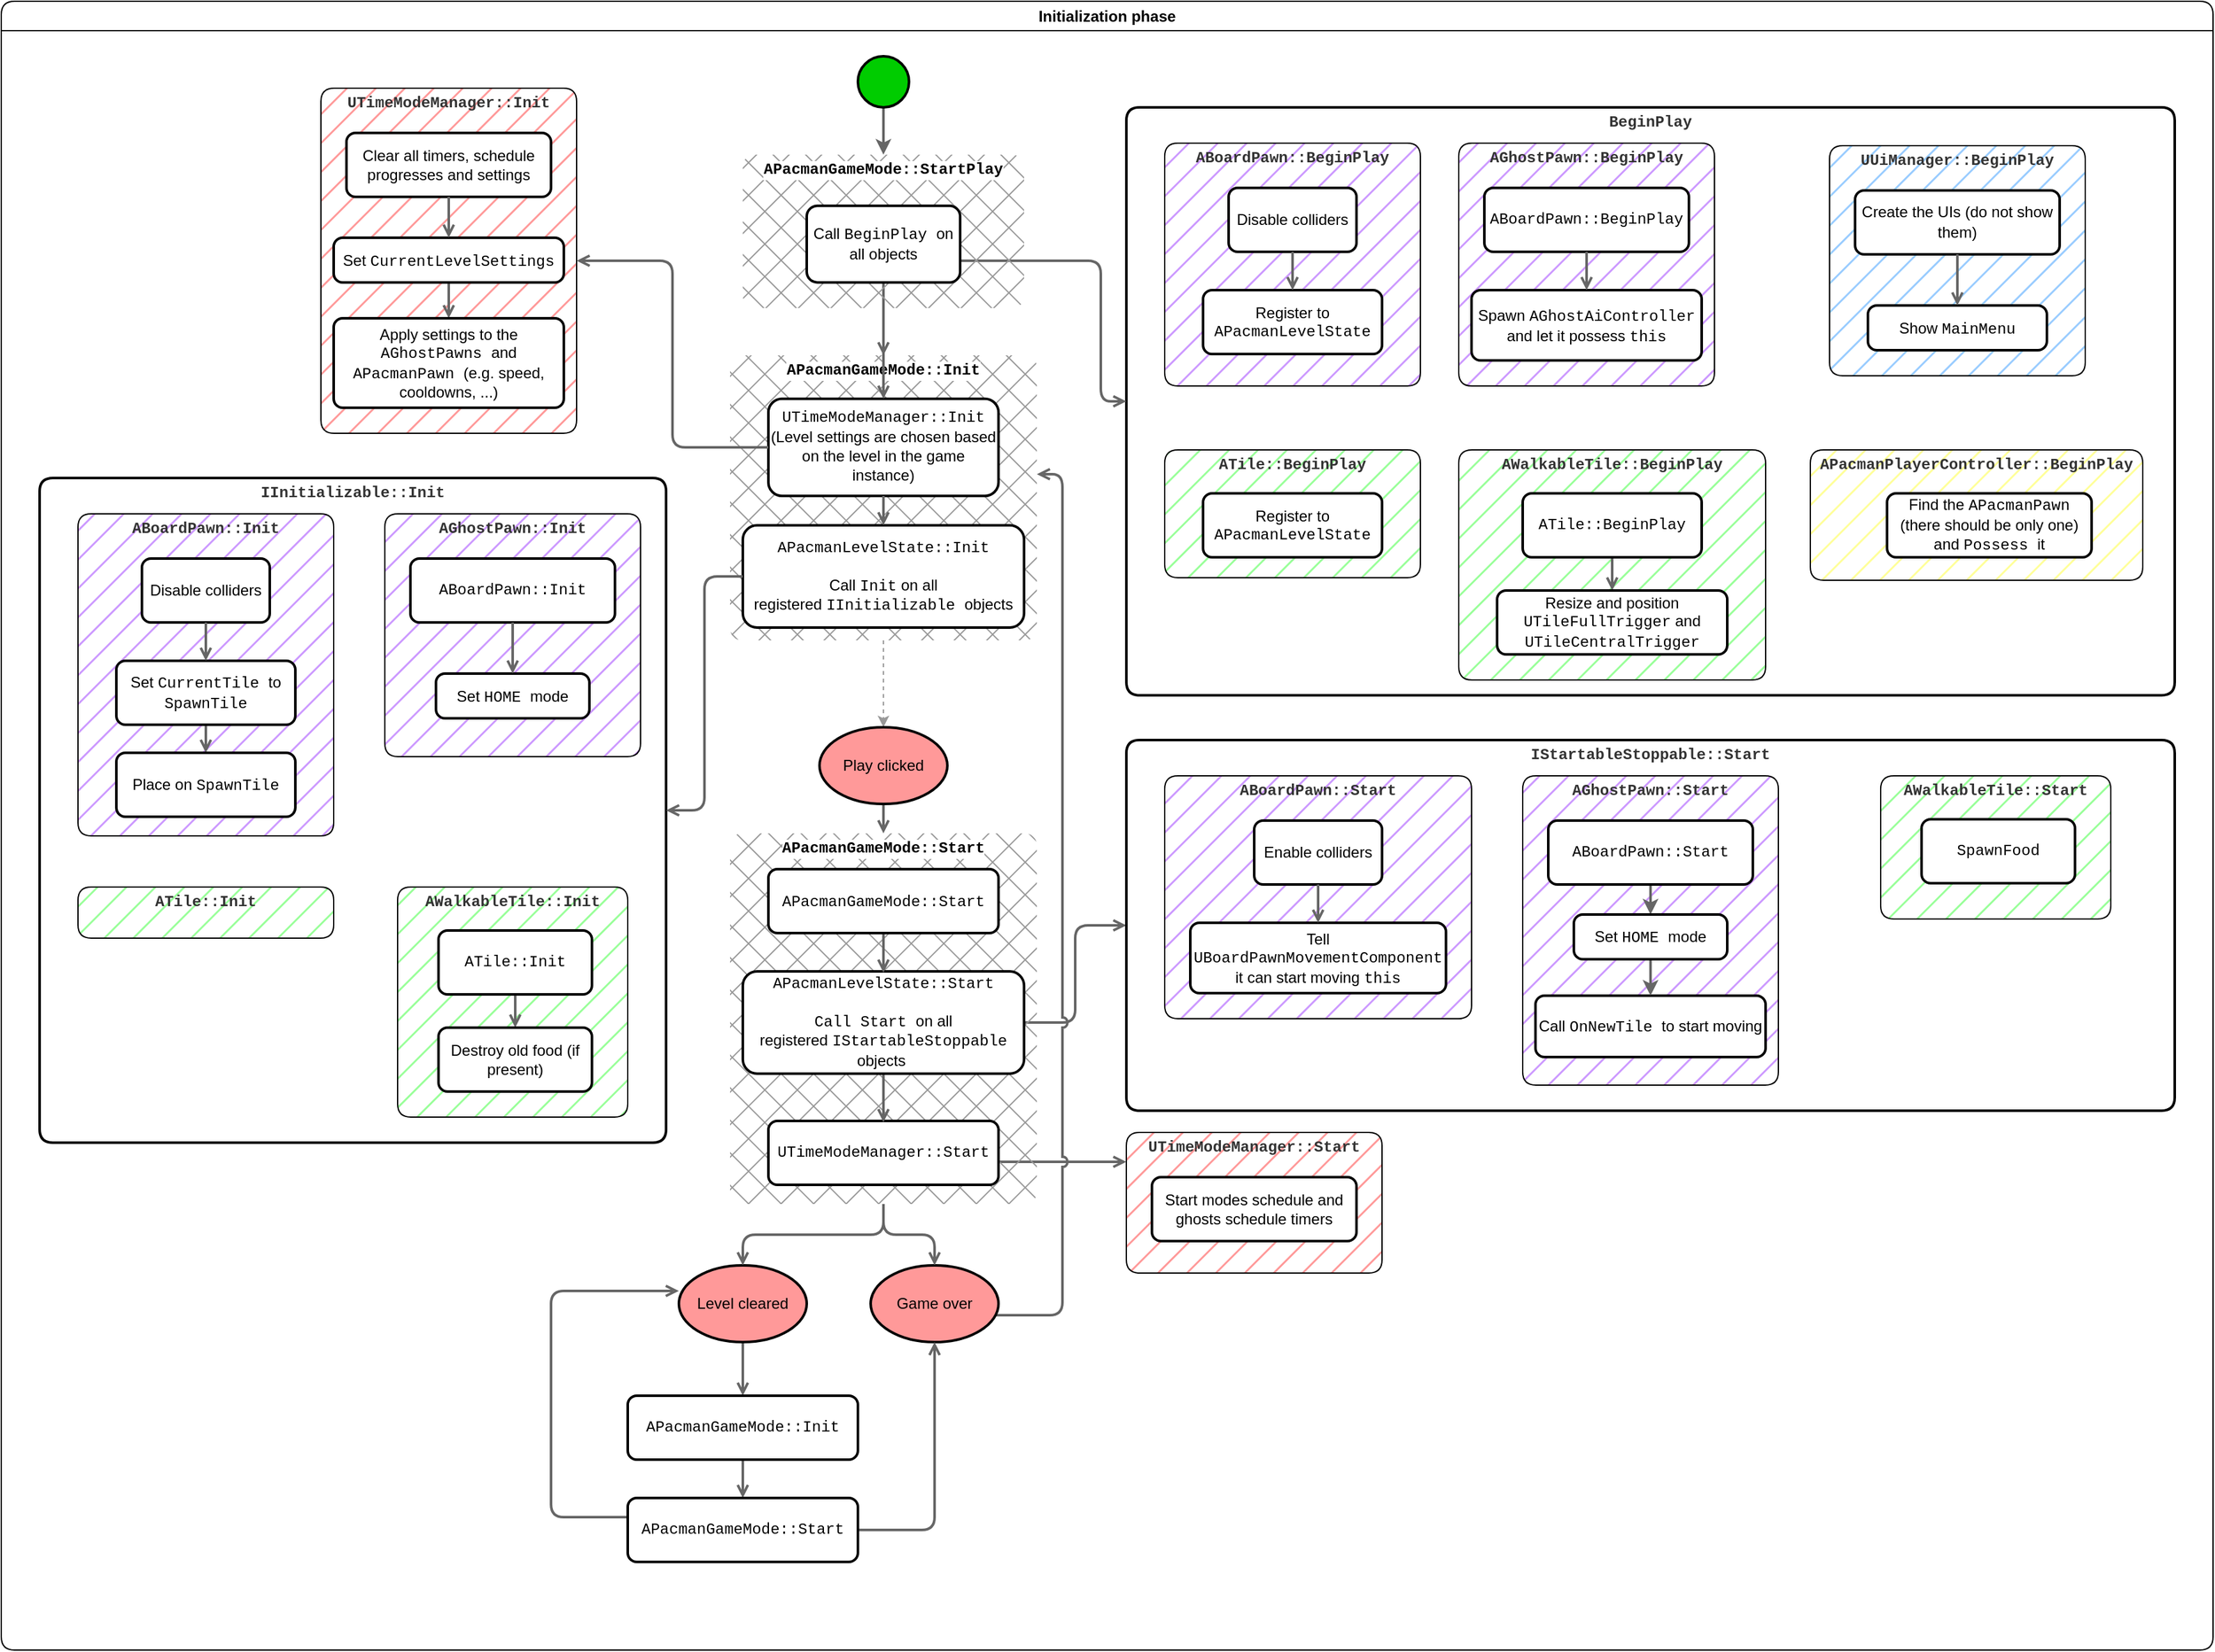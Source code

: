 <mxfile version="23.0.2" type="device">
  <diagram name="Page-1" id="s9FbPKoB82VC-xrq2Fql">
    <mxGraphModel dx="2284" dy="1936" grid="1" gridSize="10" guides="1" tooltips="1" connect="1" arrows="1" fold="1" page="1" pageScale="1" pageWidth="850" pageHeight="1100" math="0" shadow="0">
      <root>
        <mxCell id="0" />
        <mxCell id="1" parent="0" />
        <mxCell id="3avNDPh2e-aEmpYnnHf4-159" value="Initialization phase" style="swimlane;whiteSpace=wrap;html=1;rounded=1;swimlaneFillColor=default;" parent="1" vertex="1">
          <mxGeometry x="-320" y="-10" width="1730" height="1290" as="geometry">
            <mxRectangle x="-320" y="20" width="150" height="30" as="alternateBounds" />
          </mxGeometry>
        </mxCell>
        <mxCell id="3avNDPh2e-aEmpYnnHf4-196" style="edgeStyle=orthogonalEdgeStyle;rounded=0;orthogonalLoop=1;jettySize=auto;html=1;dashed=1;strokeColor=#999999;" parent="3avNDPh2e-aEmpYnnHf4-159" source="3avNDPh2e-aEmpYnnHf4-172" target="3avNDPh2e-aEmpYnnHf4-24" edge="1">
          <mxGeometry relative="1" as="geometry" />
        </mxCell>
        <mxCell id="3avNDPh2e-aEmpYnnHf4-172" value="APacmanGameMode::Init" style="swimlane;whiteSpace=wrap;html=1;rounded=1;swimlaneLine=0;collapsible=0;strokeColor=none;swimlaneFillColor=#999999;fillColor=#999999;fillStyle=cross-hatch;fontFamily=Courier New;labelBackgroundColor=default;" parent="3avNDPh2e-aEmpYnnHf4-159" vertex="1">
          <mxGeometry x="570" y="277" width="240" height="223" as="geometry" />
        </mxCell>
        <mxCell id="3avNDPh2e-aEmpYnnHf4-139" value="APacmanLevelState::Init&lt;br style=&quot;border-color: var(--border-color); padding: 0px; margin: 0px; font-family: Helvetica;&quot;&gt;&lt;br style=&quot;border-color: var(--border-color); padding: 0px; margin: 0px; font-family: Helvetica;&quot;&gt;&lt;span style=&quot;font-family: Helvetica;&quot;&gt;Call&amp;nbsp;&lt;/span&gt;Init&lt;span style=&quot;font-family: Helvetica;&quot;&gt;&amp;nbsp;on all registered&amp;nbsp;&lt;/span&gt;&lt;font face=&quot;Courier New&quot;&gt;IInitializable&amp;nbsp;&lt;/font&gt;&lt;span style=&quot;font-family: Helvetica;&quot;&gt;objects&lt;/span&gt;" style="whiteSpace=wrap;html=1;fontFamily=Courier New;rounded=1;arcSize=14;strokeWidth=2;" parent="3avNDPh2e-aEmpYnnHf4-172" vertex="1">
          <mxGeometry x="10" y="133" width="220" height="80" as="geometry" />
        </mxCell>
        <mxCell id="3avNDPh2e-aEmpYnnHf4-109" value="&lt;font&gt;UTimeModeManager::Init&lt;br&gt;&lt;font face=&quot;Helvetica&quot;&gt;(Level settings are chosen based on the level in the game instance)&lt;/font&gt;&lt;br&gt;&lt;/font&gt;" style="whiteSpace=wrap;html=1;fontFamily=Courier New;rounded=1;arcSize=14;strokeWidth=2;" parent="3avNDPh2e-aEmpYnnHf4-172" vertex="1">
          <mxGeometry x="30" y="34" width="180" height="76" as="geometry" />
        </mxCell>
        <mxCell id="3avNDPh2e-aEmpYnnHf4-137" style="edgeStyle=orthogonalEdgeStyle;rounded=1;orthogonalLoop=1;jettySize=auto;html=1;curved=0;endArrow=open;endFill=0;strokeColor=#666666;strokeWidth=2;" parent="3avNDPh2e-aEmpYnnHf4-172" source="3avNDPh2e-aEmpYnnHf4-109" target="3avNDPh2e-aEmpYnnHf4-139" edge="1">
          <mxGeometry relative="1" as="geometry">
            <mxPoint x="110" y="93" as="targetPoint" />
          </mxGeometry>
        </mxCell>
        <mxCell id="3avNDPh2e-aEmpYnnHf4-191" style="edgeStyle=orthogonalEdgeStyle;rounded=1;orthogonalLoop=1;jettySize=auto;html=1;curved=0;strokeColor=#666666;endArrow=open;endFill=0;strokeWidth=2;" parent="3avNDPh2e-aEmpYnnHf4-159" source="3avNDPh2e-aEmpYnnHf4-24" target="3avNDPh2e-aEmpYnnHf4-174" edge="1">
          <mxGeometry relative="1" as="geometry" />
        </mxCell>
        <mxCell id="3avNDPh2e-aEmpYnnHf4-24" value="Play clicked" style="strokeWidth=2;html=1;shape=mxgraph.flowchart.start_1;whiteSpace=wrap;fillColor=#FF9999;" parent="3avNDPh2e-aEmpYnnHf4-159" vertex="1">
          <mxGeometry x="640" y="568" width="100" height="60" as="geometry" />
        </mxCell>
        <mxCell id="3avNDPh2e-aEmpYnnHf4-98" style="edgeStyle=orthogonalEdgeStyle;rounded=1;orthogonalLoop=1;jettySize=auto;html=1;curved=0;endArrow=open;endFill=0;strokeColor=#666666;strokeWidth=2;" parent="3avNDPh2e-aEmpYnnHf4-159" source="3avNDPh2e-aEmpYnnHf4-28" target="3avNDPh2e-aEmpYnnHf4-82" edge="1">
          <mxGeometry relative="1" as="geometry">
            <mxPoint x="790" y="1053" as="sourcePoint" />
          </mxGeometry>
        </mxCell>
        <mxCell id="3avNDPh2e-aEmpYnnHf4-54" value="BeginPlay" style="swimlane;whiteSpace=wrap;html=1;fontFamily=Courier New;fillStyle=hatch;fillColor=none;fontColor=#333333;strokeColor=default;swimlaneFillColor=none;rounded=1;swimlaneLine=0;glass=0;shadow=0;strokeWidth=2;" parent="3avNDPh2e-aEmpYnnHf4-159" vertex="1">
          <mxGeometry x="880" y="83" width="820" height="460" as="geometry">
            <mxRectangle x="610" y="130" width="180" height="30" as="alternateBounds" />
          </mxGeometry>
        </mxCell>
        <mxCell id="3avNDPh2e-aEmpYnnHf4-57" style="edgeStyle=orthogonalEdgeStyle;rounded=0;orthogonalLoop=1;jettySize=auto;html=1;" parent="3avNDPh2e-aEmpYnnHf4-54" edge="1">
          <mxGeometry relative="1" as="geometry">
            <mxPoint x="100" y="115" as="targetPoint" />
          </mxGeometry>
        </mxCell>
        <mxCell id="3avNDPh2e-aEmpYnnHf4-36" value="ABoardPawn::BeginPlay" style="swimlane;whiteSpace=wrap;html=1;fontFamily=Courier New;fillStyle=hatch;fillColor=#CC99FF;fontColor=#333333;strokeColor=default;swimlaneFillColor=#CC99FF;rounded=1;swimlaneLine=0;glass=0;shadow=0;" parent="3avNDPh2e-aEmpYnnHf4-54" vertex="1">
          <mxGeometry x="30" y="28" width="200" height="190" as="geometry">
            <mxRectangle x="510" y="100" width="180" height="30" as="alternateBounds" />
          </mxGeometry>
        </mxCell>
        <mxCell id="3avNDPh2e-aEmpYnnHf4-32" value="Disable colliders" style="rounded=1;whiteSpace=wrap;html=1;absoluteArcSize=1;arcSize=14;strokeWidth=2;" parent="3avNDPh2e-aEmpYnnHf4-36" vertex="1">
          <mxGeometry x="50" y="35" width="100" height="50" as="geometry" />
        </mxCell>
        <mxCell id="3avNDPh2e-aEmpYnnHf4-33" value="Register to &lt;font face=&quot;Courier New&quot;&gt;APacmanLevelState&lt;/font&gt;" style="rounded=1;whiteSpace=wrap;html=1;absoluteArcSize=1;arcSize=14;strokeWidth=2;" parent="3avNDPh2e-aEmpYnnHf4-36" vertex="1">
          <mxGeometry x="30" y="115" width="140" height="50" as="geometry" />
        </mxCell>
        <mxCell id="3avNDPh2e-aEmpYnnHf4-34" style="edgeStyle=orthogonalEdgeStyle;rounded=1;orthogonalLoop=1;jettySize=auto;html=1;curved=0;endArrow=open;endFill=0;strokeColor=#666666;strokeWidth=2;" parent="3avNDPh2e-aEmpYnnHf4-36" source="3avNDPh2e-aEmpYnnHf4-32" target="3avNDPh2e-aEmpYnnHf4-33" edge="1">
          <mxGeometry relative="1" as="geometry" />
        </mxCell>
        <mxCell id="3avNDPh2e-aEmpYnnHf4-37" value="AGhostPawn::BeginPlay" style="swimlane;whiteSpace=wrap;html=1;fontFamily=Courier New;fillStyle=hatch;fillColor=#CC99FF;fontColor=#333333;strokeColor=default;swimlaneFillColor=#CC99FF;rounded=1;swimlaneLine=0;glass=0;shadow=0;" parent="3avNDPh2e-aEmpYnnHf4-54" vertex="1">
          <mxGeometry x="260" y="28" width="200" height="190" as="geometry">
            <mxRectangle x="510" y="100" width="180" height="30" as="alternateBounds" />
          </mxGeometry>
        </mxCell>
        <mxCell id="3avNDPh2e-aEmpYnnHf4-38" value="ABoardPawn::BeginPlay" style="rounded=1;whiteSpace=wrap;html=1;absoluteArcSize=1;arcSize=14;strokeWidth=2;fontFamily=Courier New;" parent="3avNDPh2e-aEmpYnnHf4-37" vertex="1">
          <mxGeometry x="20" y="35" width="160" height="50" as="geometry" />
        </mxCell>
        <mxCell id="3avNDPh2e-aEmpYnnHf4-39" value="Spawn &lt;font face=&quot;Courier New&quot;&gt;AGhostAiController&lt;/font&gt; and let it possess &lt;font face=&quot;Courier New&quot;&gt;this&lt;/font&gt;" style="rounded=1;whiteSpace=wrap;html=1;absoluteArcSize=1;arcSize=14;strokeWidth=2;" parent="3avNDPh2e-aEmpYnnHf4-37" vertex="1">
          <mxGeometry x="10" y="115" width="180" height="55" as="geometry" />
        </mxCell>
        <mxCell id="3avNDPh2e-aEmpYnnHf4-40" style="edgeStyle=orthogonalEdgeStyle;rounded=1;orthogonalLoop=1;jettySize=auto;html=1;curved=0;endArrow=open;endFill=0;strokeColor=#666666;strokeWidth=2;" parent="3avNDPh2e-aEmpYnnHf4-37" source="3avNDPh2e-aEmpYnnHf4-38" target="3avNDPh2e-aEmpYnnHf4-39" edge="1">
          <mxGeometry relative="1" as="geometry" />
        </mxCell>
        <mxCell id="3avNDPh2e-aEmpYnnHf4-41" value="ATile::BeginPlay" style="swimlane;whiteSpace=wrap;html=1;fontFamily=Courier New;fillStyle=hatch;fillColor=#99FF99;fontColor=#333333;strokeColor=default;swimlaneFillColor=#99FF99;rounded=1;swimlaneLine=0;glass=0;shadow=0;" parent="3avNDPh2e-aEmpYnnHf4-54" vertex="1">
          <mxGeometry x="30" y="268" width="200" height="100" as="geometry">
            <mxRectangle x="510" y="100" width="180" height="30" as="alternateBounds" />
          </mxGeometry>
        </mxCell>
        <mxCell id="3avNDPh2e-aEmpYnnHf4-43" value="Register to &lt;font face=&quot;Courier New&quot;&gt;APacmanLevelState&lt;/font&gt;" style="rounded=1;whiteSpace=wrap;html=1;absoluteArcSize=1;arcSize=14;strokeWidth=2;" parent="3avNDPh2e-aEmpYnnHf4-41" vertex="1">
          <mxGeometry x="30" y="34" width="140" height="50" as="geometry" />
        </mxCell>
        <mxCell id="3avNDPh2e-aEmpYnnHf4-45" value="AWalkableTile::BeginPlay" style="swimlane;whiteSpace=wrap;html=1;fontFamily=Courier New;fillStyle=hatch;fillColor=#99FF99;fontColor=#333333;strokeColor=default;swimlaneFillColor=#99FF99;rounded=1;swimlaneLine=0;glass=0;shadow=0;" parent="3avNDPh2e-aEmpYnnHf4-54" vertex="1">
          <mxGeometry x="260" y="268" width="240" height="180" as="geometry">
            <mxRectangle x="510" y="100" width="180" height="30" as="alternateBounds" />
          </mxGeometry>
        </mxCell>
        <mxCell id="3avNDPh2e-aEmpYnnHf4-48" style="edgeStyle=orthogonalEdgeStyle;rounded=1;orthogonalLoop=1;jettySize=auto;html=1;curved=0;endArrow=open;endFill=0;strokeColor=#666666;strokeWidth=2;" parent="3avNDPh2e-aEmpYnnHf4-45" source="3avNDPh2e-aEmpYnnHf4-46" target="3avNDPh2e-aEmpYnnHf4-47" edge="1">
          <mxGeometry relative="1" as="geometry" />
        </mxCell>
        <mxCell id="3avNDPh2e-aEmpYnnHf4-46" value="ATile::BeginPlay" style="rounded=1;whiteSpace=wrap;html=1;absoluteArcSize=1;arcSize=14;strokeWidth=2;fontFamily=Courier New;" parent="3avNDPh2e-aEmpYnnHf4-45" vertex="1">
          <mxGeometry x="50" y="34" width="140" height="50" as="geometry" />
        </mxCell>
        <mxCell id="3avNDPh2e-aEmpYnnHf4-47" value="Resize and position &lt;font face=&quot;Courier New&quot;&gt;UTileFullTrigger&lt;/font&gt; and &lt;font face=&quot;Courier New&quot;&gt;UTileCentralTrigger&lt;/font&gt;" style="rounded=1;whiteSpace=wrap;html=1;absoluteArcSize=1;arcSize=14;strokeWidth=2;fontFamily=Helvetica;" parent="3avNDPh2e-aEmpYnnHf4-45" vertex="1">
          <mxGeometry x="30" y="110" width="180" height="50" as="geometry" />
        </mxCell>
        <mxCell id="3avNDPh2e-aEmpYnnHf4-151" value="UUiManager::BeginPlay" style="swimlane;whiteSpace=wrap;html=1;fontFamily=Courier New;fillStyle=hatch;fillColor=#99CCFF;fontColor=#333333;strokeColor=default;swimlaneFillColor=#99CCFF;rounded=1;swimlaneLine=0;glass=0;shadow=0;" parent="3avNDPh2e-aEmpYnnHf4-54" vertex="1">
          <mxGeometry x="550" y="30" width="200" height="180" as="geometry">
            <mxRectangle x="510" y="100" width="180" height="30" as="alternateBounds" />
          </mxGeometry>
        </mxCell>
        <mxCell id="3avNDPh2e-aEmpYnnHf4-152" value="&lt;font face=&quot;Helvetica&quot;&gt;Create the UIs (do not show them)&lt;/font&gt;" style="rounded=1;whiteSpace=wrap;html=1;absoluteArcSize=1;arcSize=14;strokeWidth=2;fontFamily=Courier New;" parent="3avNDPh2e-aEmpYnnHf4-151" vertex="1">
          <mxGeometry x="20" y="35" width="160" height="50" as="geometry" />
        </mxCell>
        <mxCell id="3avNDPh2e-aEmpYnnHf4-153" value="Show &lt;font face=&quot;Courier New&quot;&gt;MainMenu&lt;/font&gt;" style="rounded=1;whiteSpace=wrap;html=1;absoluteArcSize=1;arcSize=14;strokeWidth=2;" parent="3avNDPh2e-aEmpYnnHf4-151" vertex="1">
          <mxGeometry x="30" y="125" width="140" height="35" as="geometry" />
        </mxCell>
        <mxCell id="3avNDPh2e-aEmpYnnHf4-154" style="edgeStyle=orthogonalEdgeStyle;rounded=1;orthogonalLoop=1;jettySize=auto;html=1;curved=0;endArrow=open;endFill=0;strokeColor=#666666;strokeWidth=2;" parent="3avNDPh2e-aEmpYnnHf4-151" source="3avNDPh2e-aEmpYnnHf4-152" target="3avNDPh2e-aEmpYnnHf4-153" edge="1">
          <mxGeometry relative="1" as="geometry" />
        </mxCell>
        <mxCell id="3avNDPh2e-aEmpYnnHf4-155" value="APacmanPlayerController::BeginPlay" style="swimlane;whiteSpace=wrap;html=1;fontFamily=Courier New;fillStyle=hatch;fillColor=#FFFF99;fontColor=#333333;strokeColor=default;swimlaneFillColor=#FFFF99;rounded=1;swimlaneLine=0;glass=0;shadow=0;" parent="3avNDPh2e-aEmpYnnHf4-54" vertex="1">
          <mxGeometry x="535" y="268" width="260" height="102" as="geometry">
            <mxRectangle x="510" y="100" width="180" height="30" as="alternateBounds" />
          </mxGeometry>
        </mxCell>
        <mxCell id="3avNDPh2e-aEmpYnnHf4-156" value="&lt;font face=&quot;Helvetica&quot;&gt;Find the &lt;/font&gt;APacmanPawn &lt;font face=&quot;Helvetica&quot;&gt;(there should be only one) and &lt;/font&gt;&lt;font face=&quot;Courier New&quot;&gt;Possess &lt;/font&gt;&lt;font face=&quot;Helvetica&quot;&gt;it&lt;/font&gt;" style="rounded=1;whiteSpace=wrap;html=1;absoluteArcSize=1;arcSize=14;strokeWidth=2;fontFamily=Courier New;" parent="3avNDPh2e-aEmpYnnHf4-155" vertex="1">
          <mxGeometry x="60" y="34" width="160" height="50" as="geometry" />
        </mxCell>
        <mxCell id="3avNDPh2e-aEmpYnnHf4-80" style="edgeStyle=orthogonalEdgeStyle;rounded=1;orthogonalLoop=1;jettySize=auto;html=1;curved=0;endArrow=open;endFill=0;strokeColor=#666666;strokeWidth=2;" parent="3avNDPh2e-aEmpYnnHf4-159" source="3avNDPh2e-aEmpYnnHf4-8" target="3avNDPh2e-aEmpYnnHf4-54" edge="1">
          <mxGeometry relative="1" as="geometry">
            <Array as="points">
              <mxPoint x="860" y="203" />
              <mxPoint x="860" y="313" />
            </Array>
          </mxGeometry>
        </mxCell>
        <mxCell id="3avNDPh2e-aEmpYnnHf4-60" value="IInitializable::Init" style="swimlane;whiteSpace=wrap;html=1;fontFamily=Courier New;fillStyle=hatch;fillColor=none;fontColor=#333333;strokeColor=default;swimlaneFillColor=none;rounded=1;swimlaneLine=0;glass=0;shadow=0;strokeWidth=2;" parent="3avNDPh2e-aEmpYnnHf4-159" vertex="1">
          <mxGeometry x="30" y="373" width="490" height="520" as="geometry">
            <mxRectangle x="-310" y="345" width="180" height="30" as="alternateBounds" />
          </mxGeometry>
        </mxCell>
        <mxCell id="3avNDPh2e-aEmpYnnHf4-61" style="edgeStyle=orthogonalEdgeStyle;rounded=0;orthogonalLoop=1;jettySize=auto;html=1;" parent="3avNDPh2e-aEmpYnnHf4-60" edge="1">
          <mxGeometry relative="1" as="geometry">
            <mxPoint x="100" y="115" as="targetPoint" />
          </mxGeometry>
        </mxCell>
        <mxCell id="3avNDPh2e-aEmpYnnHf4-62" value="ABoardPawn::Init" style="swimlane;whiteSpace=wrap;html=1;fontFamily=Courier New;fillStyle=hatch;fillColor=#CC99FF;fontColor=#333333;strokeColor=default;swimlaneFillColor=#CC99FF;rounded=1;swimlaneLine=0;glass=0;shadow=0;" parent="3avNDPh2e-aEmpYnnHf4-60" vertex="1">
          <mxGeometry x="30" y="28" width="200" height="252" as="geometry">
            <mxRectangle x="510" y="100" width="180" height="30" as="alternateBounds" />
          </mxGeometry>
        </mxCell>
        <mxCell id="3avNDPh2e-aEmpYnnHf4-63" value="Disable colliders" style="rounded=1;whiteSpace=wrap;html=1;absoluteArcSize=1;arcSize=14;strokeWidth=2;" parent="3avNDPh2e-aEmpYnnHf4-62" vertex="1">
          <mxGeometry x="50" y="35" width="100" height="50" as="geometry" />
        </mxCell>
        <mxCell id="3avNDPh2e-aEmpYnnHf4-77" style="edgeStyle=orthogonalEdgeStyle;rounded=1;orthogonalLoop=1;jettySize=auto;html=1;curved=0;endArrow=open;endFill=0;strokeColor=#666666;strokeWidth=2;" parent="3avNDPh2e-aEmpYnnHf4-62" source="3avNDPh2e-aEmpYnnHf4-64" target="3avNDPh2e-aEmpYnnHf4-76" edge="1">
          <mxGeometry relative="1" as="geometry" />
        </mxCell>
        <mxCell id="3avNDPh2e-aEmpYnnHf4-64" value="Set &lt;font face=&quot;Courier New&quot;&gt;CurrentTile &lt;/font&gt;to &lt;font face=&quot;Courier New&quot;&gt;SpawnTile&lt;/font&gt;" style="rounded=1;whiteSpace=wrap;html=1;absoluteArcSize=1;arcSize=14;strokeWidth=2;" parent="3avNDPh2e-aEmpYnnHf4-62" vertex="1">
          <mxGeometry x="30" y="115" width="140" height="50" as="geometry" />
        </mxCell>
        <mxCell id="3avNDPh2e-aEmpYnnHf4-65" style="edgeStyle=orthogonalEdgeStyle;rounded=1;orthogonalLoop=1;jettySize=auto;html=1;curved=0;endArrow=open;endFill=0;strokeColor=#666666;strokeWidth=2;" parent="3avNDPh2e-aEmpYnnHf4-62" source="3avNDPh2e-aEmpYnnHf4-63" target="3avNDPh2e-aEmpYnnHf4-64" edge="1">
          <mxGeometry relative="1" as="geometry" />
        </mxCell>
        <mxCell id="3avNDPh2e-aEmpYnnHf4-76" value="Place on &lt;font face=&quot;Courier New&quot;&gt;SpawnTile&lt;/font&gt;" style="rounded=1;whiteSpace=wrap;html=1;absoluteArcSize=1;arcSize=14;strokeWidth=2;" parent="3avNDPh2e-aEmpYnnHf4-62" vertex="1">
          <mxGeometry x="30" y="187" width="140" height="50" as="geometry" />
        </mxCell>
        <mxCell id="3avNDPh2e-aEmpYnnHf4-66" value="AGhostPawn::Init" style="swimlane;whiteSpace=wrap;html=1;fontFamily=Courier New;fillStyle=hatch;fillColor=#CC99FF;fontColor=#333333;strokeColor=default;swimlaneFillColor=#CC99FF;rounded=1;swimlaneLine=0;glass=0;shadow=0;" parent="3avNDPh2e-aEmpYnnHf4-60" vertex="1">
          <mxGeometry x="270" y="28" width="200" height="190" as="geometry">
            <mxRectangle x="510" y="100" width="180" height="30" as="alternateBounds" />
          </mxGeometry>
        </mxCell>
        <mxCell id="3avNDPh2e-aEmpYnnHf4-67" value="ABoardPawn::Init" style="rounded=1;whiteSpace=wrap;html=1;absoluteArcSize=1;arcSize=14;strokeWidth=2;fontFamily=Courier New;" parent="3avNDPh2e-aEmpYnnHf4-66" vertex="1">
          <mxGeometry x="20" y="35" width="160" height="50" as="geometry" />
        </mxCell>
        <mxCell id="3avNDPh2e-aEmpYnnHf4-68" value="Set &lt;font face=&quot;Courier New&quot;&gt;HOME &lt;/font&gt;mode" style="rounded=1;whiteSpace=wrap;html=1;absoluteArcSize=1;arcSize=14;strokeWidth=2;" parent="3avNDPh2e-aEmpYnnHf4-66" vertex="1">
          <mxGeometry x="40" y="125" width="120" height="35" as="geometry" />
        </mxCell>
        <mxCell id="3avNDPh2e-aEmpYnnHf4-69" style="edgeStyle=orthogonalEdgeStyle;rounded=1;orthogonalLoop=1;jettySize=auto;html=1;curved=0;endArrow=open;endFill=0;strokeColor=#666666;strokeWidth=2;" parent="3avNDPh2e-aEmpYnnHf4-66" source="3avNDPh2e-aEmpYnnHf4-67" target="3avNDPh2e-aEmpYnnHf4-68" edge="1">
          <mxGeometry relative="1" as="geometry" />
        </mxCell>
        <mxCell id="3avNDPh2e-aEmpYnnHf4-70" value="ATile::Init" style="swimlane;whiteSpace=wrap;html=1;fontFamily=Courier New;fillStyle=hatch;fillColor=#99FF99;fontColor=#333333;strokeColor=default;swimlaneFillColor=#99FF99;rounded=1;swimlaneLine=0;glass=0;shadow=0;" parent="3avNDPh2e-aEmpYnnHf4-60" vertex="1">
          <mxGeometry x="30" y="320" width="200" height="40" as="geometry">
            <mxRectangle x="510" y="100" width="180" height="30" as="alternateBounds" />
          </mxGeometry>
        </mxCell>
        <mxCell id="3avNDPh2e-aEmpYnnHf4-72" value="AWalkableTile::Init" style="swimlane;whiteSpace=wrap;html=1;fontFamily=Courier New;fillStyle=hatch;fillColor=#99FF99;fontColor=#333333;strokeColor=default;swimlaneFillColor=#99FF99;rounded=1;swimlaneLine=0;glass=0;shadow=0;" parent="3avNDPh2e-aEmpYnnHf4-60" vertex="1">
          <mxGeometry x="280" y="320" width="180" height="180" as="geometry">
            <mxRectangle x="510" y="100" width="180" height="30" as="alternateBounds" />
          </mxGeometry>
        </mxCell>
        <mxCell id="3avNDPh2e-aEmpYnnHf4-73" style="edgeStyle=orthogonalEdgeStyle;rounded=1;orthogonalLoop=1;jettySize=auto;html=1;curved=0;endArrow=open;endFill=0;strokeColor=#666666;strokeWidth=2;" parent="3avNDPh2e-aEmpYnnHf4-72" source="3avNDPh2e-aEmpYnnHf4-74" target="3avNDPh2e-aEmpYnnHf4-75" edge="1">
          <mxGeometry relative="1" as="geometry" />
        </mxCell>
        <mxCell id="3avNDPh2e-aEmpYnnHf4-74" value="ATile::Init" style="rounded=1;whiteSpace=wrap;html=1;absoluteArcSize=1;arcSize=14;strokeWidth=2;fontFamily=Courier New;" parent="3avNDPh2e-aEmpYnnHf4-72" vertex="1">
          <mxGeometry x="32" y="34" width="120" height="50" as="geometry" />
        </mxCell>
        <mxCell id="3avNDPh2e-aEmpYnnHf4-75" value="&lt;font&gt;Destroy old food (if present)&lt;/font&gt;" style="rounded=1;whiteSpace=wrap;html=1;absoluteArcSize=1;arcSize=14;strokeWidth=2;fontFamily=Helvetica;" parent="3avNDPh2e-aEmpYnnHf4-72" vertex="1">
          <mxGeometry x="32" y="110" width="120" height="50" as="geometry" />
        </mxCell>
        <mxCell id="3avNDPh2e-aEmpYnnHf4-82" value="IStartableStoppable::Start" style="swimlane;whiteSpace=wrap;html=1;fontFamily=Courier New;fillStyle=hatch;fillColor=none;fontColor=#333333;strokeColor=default;swimlaneFillColor=none;rounded=1;swimlaneLine=0;glass=0;shadow=0;strokeWidth=2;" parent="3avNDPh2e-aEmpYnnHf4-159" vertex="1">
          <mxGeometry x="880" y="578" width="820" height="290" as="geometry">
            <mxRectangle x="610" y="660" width="180" height="30" as="alternateBounds" />
          </mxGeometry>
        </mxCell>
        <mxCell id="3avNDPh2e-aEmpYnnHf4-83" style="edgeStyle=orthogonalEdgeStyle;rounded=0;orthogonalLoop=1;jettySize=auto;html=1;" parent="3avNDPh2e-aEmpYnnHf4-82" edge="1">
          <mxGeometry relative="1" as="geometry">
            <mxPoint x="100" y="115" as="targetPoint" />
          </mxGeometry>
        </mxCell>
        <mxCell id="3avNDPh2e-aEmpYnnHf4-84" value="ABoardPawn::Start" style="swimlane;whiteSpace=wrap;html=1;fontFamily=Courier New;fillStyle=hatch;fillColor=#CC99FF;fontColor=#333333;strokeColor=default;swimlaneFillColor=#CC99FF;rounded=1;swimlaneLine=0;glass=0;shadow=0;" parent="3avNDPh2e-aEmpYnnHf4-82" vertex="1">
          <mxGeometry x="30" y="28" width="240" height="190" as="geometry">
            <mxRectangle x="510" y="100" width="180" height="30" as="alternateBounds" />
          </mxGeometry>
        </mxCell>
        <mxCell id="3avNDPh2e-aEmpYnnHf4-85" value="Enable colliders" style="rounded=1;whiteSpace=wrap;html=1;absoluteArcSize=1;arcSize=14;strokeWidth=2;" parent="3avNDPh2e-aEmpYnnHf4-84" vertex="1">
          <mxGeometry x="70" y="35" width="100" height="50" as="geometry" />
        </mxCell>
        <mxCell id="3avNDPh2e-aEmpYnnHf4-86" value="Tell &lt;font face=&quot;Courier New&quot;&gt;UBoardPawnMovementComponent &lt;/font&gt;it can start moving &lt;font face=&quot;Courier New&quot;&gt;this&lt;/font&gt;" style="rounded=1;whiteSpace=wrap;html=1;absoluteArcSize=1;arcSize=14;strokeWidth=2;" parent="3avNDPh2e-aEmpYnnHf4-84" vertex="1">
          <mxGeometry x="20" y="115" width="200" height="55" as="geometry" />
        </mxCell>
        <mxCell id="3avNDPh2e-aEmpYnnHf4-87" style="edgeStyle=orthogonalEdgeStyle;rounded=1;orthogonalLoop=1;jettySize=auto;html=1;curved=0;endArrow=open;endFill=0;strokeColor=#666666;strokeWidth=2;" parent="3avNDPh2e-aEmpYnnHf4-84" source="3avNDPh2e-aEmpYnnHf4-85" target="3avNDPh2e-aEmpYnnHf4-86" edge="1">
          <mxGeometry relative="1" as="geometry" />
        </mxCell>
        <mxCell id="3avNDPh2e-aEmpYnnHf4-88" value="AGhostPawn::Start" style="swimlane;whiteSpace=wrap;html=1;fontFamily=Courier New;fillStyle=hatch;fillColor=#CC99FF;fontColor=#333333;strokeColor=default;swimlaneFillColor=#CC99FF;rounded=1;swimlaneLine=0;glass=0;shadow=0;" parent="3avNDPh2e-aEmpYnnHf4-82" vertex="1">
          <mxGeometry x="310" y="28" width="200" height="242" as="geometry">
            <mxRectangle x="510" y="100" width="180" height="30" as="alternateBounds" />
          </mxGeometry>
        </mxCell>
        <mxCell id="3avNDPh2e-aEmpYnnHf4-105" style="edgeStyle=orthogonalEdgeStyle;rounded=1;orthogonalLoop=1;jettySize=auto;html=1;curved=0;strokeColor=#666666;strokeWidth=2;" parent="3avNDPh2e-aEmpYnnHf4-88" source="3avNDPh2e-aEmpYnnHf4-89" target="3avNDPh2e-aEmpYnnHf4-104" edge="1">
          <mxGeometry relative="1" as="geometry" />
        </mxCell>
        <mxCell id="3avNDPh2e-aEmpYnnHf4-89" value="ABoardPawn::Start" style="rounded=1;whiteSpace=wrap;html=1;absoluteArcSize=1;arcSize=14;strokeWidth=2;fontFamily=Courier New;" parent="3avNDPh2e-aEmpYnnHf4-88" vertex="1">
          <mxGeometry x="20" y="35" width="160" height="50" as="geometry" />
        </mxCell>
        <mxCell id="3avNDPh2e-aEmpYnnHf4-90" value="Call &lt;font face=&quot;Courier New&quot;&gt;OnNewTile &lt;/font&gt;to start moving" style="rounded=1;whiteSpace=wrap;html=1;absoluteArcSize=1;arcSize=14;strokeWidth=2;" parent="3avNDPh2e-aEmpYnnHf4-88" vertex="1">
          <mxGeometry x="10" y="172" width="180" height="48" as="geometry" />
        </mxCell>
        <mxCell id="3avNDPh2e-aEmpYnnHf4-106" style="edgeStyle=orthogonalEdgeStyle;rounded=1;orthogonalLoop=1;jettySize=auto;html=1;curved=0;strokeColor=#666666;strokeWidth=2;" parent="3avNDPh2e-aEmpYnnHf4-88" source="3avNDPh2e-aEmpYnnHf4-104" target="3avNDPh2e-aEmpYnnHf4-90" edge="1">
          <mxGeometry relative="1" as="geometry" />
        </mxCell>
        <mxCell id="3avNDPh2e-aEmpYnnHf4-104" value="Set &lt;font face=&quot;Courier New&quot;&gt;HOME &lt;/font&gt;mode" style="rounded=1;whiteSpace=wrap;html=1;absoluteArcSize=1;arcSize=14;strokeWidth=2;" parent="3avNDPh2e-aEmpYnnHf4-88" vertex="1">
          <mxGeometry x="40" y="108.5" width="120" height="35" as="geometry" />
        </mxCell>
        <mxCell id="m86j_w4GEydEWXvcKP1D-1" value="AWalkableTile::Start" style="swimlane;whiteSpace=wrap;html=1;fontFamily=Courier New;fillStyle=hatch;fillColor=#99FF99;fontColor=#333333;strokeColor=default;swimlaneFillColor=#99FF99;rounded=1;swimlaneLine=0;glass=0;shadow=0;" parent="3avNDPh2e-aEmpYnnHf4-82" vertex="1">
          <mxGeometry x="590" y="28" width="180" height="112" as="geometry">
            <mxRectangle x="510" y="100" width="180" height="30" as="alternateBounds" />
          </mxGeometry>
        </mxCell>
        <mxCell id="m86j_w4GEydEWXvcKP1D-3" value="SpawnFood" style="rounded=1;whiteSpace=wrap;html=1;absoluteArcSize=1;arcSize=14;strokeWidth=2;fontFamily=Courier New;" parent="m86j_w4GEydEWXvcKP1D-1" vertex="1">
          <mxGeometry x="32" y="34" width="120" height="50" as="geometry" />
        </mxCell>
        <mxCell id="3avNDPh2e-aEmpYnnHf4-110" style="edgeStyle=orthogonalEdgeStyle;rounded=1;orthogonalLoop=1;jettySize=auto;html=1;strokeColor=#666666;curved=0;endArrow=open;endFill=0;strokeWidth=2;" parent="3avNDPh2e-aEmpYnnHf4-159" source="3avNDPh2e-aEmpYnnHf4-8" target="3avNDPh2e-aEmpYnnHf4-109" edge="1">
          <mxGeometry relative="1" as="geometry" />
        </mxCell>
        <mxCell id="3avNDPh2e-aEmpYnnHf4-129" value="UTimeModeManager::Init" style="swimlane;whiteSpace=wrap;html=1;fontFamily=Courier New;fillStyle=hatch;fillColor=#FF9999;fontColor=#333333;strokeColor=default;swimlaneFillColor=#FF9999;rounded=1;swimlaneLine=0;glass=0;shadow=0;" parent="3avNDPh2e-aEmpYnnHf4-159" vertex="1">
          <mxGeometry x="250" y="68" width="200" height="270" as="geometry">
            <mxRectangle x="510" y="100" width="180" height="30" as="alternateBounds" />
          </mxGeometry>
        </mxCell>
        <mxCell id="3avNDPh2e-aEmpYnnHf4-130" value="Clear all timers, schedule progresses and settings" style="rounded=1;whiteSpace=wrap;html=1;absoluteArcSize=1;arcSize=14;strokeWidth=2;fontFamily=Helvetica;" parent="3avNDPh2e-aEmpYnnHf4-129" vertex="1">
          <mxGeometry x="20" y="35" width="160" height="50" as="geometry" />
        </mxCell>
        <mxCell id="3avNDPh2e-aEmpYnnHf4-134" style="edgeStyle=orthogonalEdgeStyle;rounded=1;orthogonalLoop=1;jettySize=auto;html=1;curved=0;endArrow=open;endFill=0;strokeColor=#666666;strokeWidth=2;" parent="3avNDPh2e-aEmpYnnHf4-129" source="3avNDPh2e-aEmpYnnHf4-131" target="3avNDPh2e-aEmpYnnHf4-133" edge="1">
          <mxGeometry relative="1" as="geometry" />
        </mxCell>
        <mxCell id="3avNDPh2e-aEmpYnnHf4-131" value="Set &lt;font face=&quot;Courier New&quot;&gt;CurrentLevelSettings&lt;/font&gt;" style="rounded=1;whiteSpace=wrap;html=1;absoluteArcSize=1;arcSize=14;strokeWidth=2;" parent="3avNDPh2e-aEmpYnnHf4-129" vertex="1">
          <mxGeometry x="10" y="117" width="180" height="35" as="geometry" />
        </mxCell>
        <mxCell id="3avNDPh2e-aEmpYnnHf4-132" style="edgeStyle=orthogonalEdgeStyle;rounded=1;orthogonalLoop=1;jettySize=auto;html=1;curved=0;endArrow=open;endFill=0;strokeColor=#666666;strokeWidth=2;" parent="3avNDPh2e-aEmpYnnHf4-129" source="3avNDPh2e-aEmpYnnHf4-130" target="3avNDPh2e-aEmpYnnHf4-131" edge="1">
          <mxGeometry relative="1" as="geometry" />
        </mxCell>
        <mxCell id="3avNDPh2e-aEmpYnnHf4-133" value="Apply settings to the &lt;font face=&quot;Courier New&quot;&gt;AGhostPawns &lt;/font&gt;and &lt;font face=&quot;Courier New&quot;&gt;APacmanPawn &lt;/font&gt;(e.g. speed, cooldowns, ...)" style="rounded=1;whiteSpace=wrap;html=1;absoluteArcSize=1;arcSize=14;strokeWidth=2;" parent="3avNDPh2e-aEmpYnnHf4-129" vertex="1">
          <mxGeometry x="10" y="180" width="180" height="70" as="geometry" />
        </mxCell>
        <mxCell id="3avNDPh2e-aEmpYnnHf4-138" style="edgeStyle=orthogonalEdgeStyle;rounded=1;orthogonalLoop=1;jettySize=auto;html=1;curved=0;endArrow=open;endFill=0;strokeColor=#666666;strokeWidth=2;" parent="3avNDPh2e-aEmpYnnHf4-159" source="3avNDPh2e-aEmpYnnHf4-109" target="3avNDPh2e-aEmpYnnHf4-129" edge="1">
          <mxGeometry relative="1" as="geometry" />
        </mxCell>
        <mxCell id="3avNDPh2e-aEmpYnnHf4-81" style="edgeStyle=orthogonalEdgeStyle;rounded=1;orthogonalLoop=1;jettySize=auto;html=1;curved=0;endArrow=open;endFill=0;strokeColor=#666666;strokeWidth=2;" parent="3avNDPh2e-aEmpYnnHf4-159" source="3avNDPh2e-aEmpYnnHf4-139" target="3avNDPh2e-aEmpYnnHf4-60" edge="1">
          <mxGeometry relative="1" as="geometry">
            <mxPoint x="600" y="418" as="sourcePoint" />
          </mxGeometry>
        </mxCell>
        <mxCell id="3avNDPh2e-aEmpYnnHf4-143" value="UTimeModeManager::Start" style="swimlane;whiteSpace=wrap;html=1;fontFamily=Courier New;fillStyle=hatch;fillColor=#FF9999;fontColor=#333333;strokeColor=default;swimlaneFillColor=#FF9999;rounded=1;swimlaneLine=0;glass=0;shadow=0;" parent="3avNDPh2e-aEmpYnnHf4-159" vertex="1">
          <mxGeometry x="880" y="885" width="200" height="110" as="geometry">
            <mxRectangle x="510" y="100" width="180" height="30" as="alternateBounds" />
          </mxGeometry>
        </mxCell>
        <mxCell id="3avNDPh2e-aEmpYnnHf4-144" value="Start modes schedule and ghosts schedule timers" style="rounded=1;whiteSpace=wrap;html=1;absoluteArcSize=1;arcSize=14;strokeWidth=2;fontFamily=Helvetica;" parent="3avNDPh2e-aEmpYnnHf4-143" vertex="1">
          <mxGeometry x="20" y="35" width="160" height="50" as="geometry" />
        </mxCell>
        <mxCell id="3avNDPh2e-aEmpYnnHf4-145" style="edgeStyle=orthogonalEdgeStyle;rounded=0;orthogonalLoop=1;jettySize=auto;html=1;curved=1;endArrow=open;endFill=0;" parent="3avNDPh2e-aEmpYnnHf4-143" edge="1">
          <mxGeometry relative="1" as="geometry">
            <mxPoint x="100" y="152" as="sourcePoint" />
          </mxGeometry>
        </mxCell>
        <mxCell id="3avNDPh2e-aEmpYnnHf4-150" style="edgeStyle=elbowEdgeStyle;rounded=1;orthogonalLoop=1;jettySize=auto;html=1;endArrow=open;endFill=0;curved=0;strokeColor=#666666;strokeWidth=2;" parent="3avNDPh2e-aEmpYnnHf4-159" source="3avNDPh2e-aEmpYnnHf4-141" target="3avNDPh2e-aEmpYnnHf4-143" edge="1">
          <mxGeometry relative="1" as="geometry">
            <Array as="points">
              <mxPoint x="850" y="908" />
            </Array>
          </mxGeometry>
        </mxCell>
        <mxCell id="3avNDPh2e-aEmpYnnHf4-182" style="edgeStyle=orthogonalEdgeStyle;rounded=1;orthogonalLoop=1;jettySize=auto;html=1;curved=0;endArrow=open;endFill=0;strokeColor=#666666;strokeWidth=2;" parent="3avNDPh2e-aEmpYnnHf4-159" edge="1">
          <mxGeometry relative="1" as="geometry">
            <mxPoint x="580" y="1009.0" as="sourcePoint" />
            <mxPoint x="580" y="1051" as="targetPoint" />
          </mxGeometry>
        </mxCell>
        <mxCell id="3avNDPh2e-aEmpYnnHf4-194" style="edgeStyle=orthogonalEdgeStyle;rounded=1;orthogonalLoop=1;jettySize=auto;html=1;strokeColor=#666666;curved=0;endArrow=open;endFill=0;strokeWidth=2;" parent="3avNDPh2e-aEmpYnnHf4-159" source="3avNDPh2e-aEmpYnnHf4-162" target="3avNDPh2e-aEmpYnnHf4-178" edge="1">
          <mxGeometry relative="1" as="geometry" />
        </mxCell>
        <mxCell id="3avNDPh2e-aEmpYnnHf4-162" value="Level cleared" style="strokeWidth=2;html=1;shape=mxgraph.flowchart.start_1;whiteSpace=wrap;fillColor=#FF9999;" parent="3avNDPh2e-aEmpYnnHf4-159" vertex="1">
          <mxGeometry x="530" y="989" width="100" height="60" as="geometry" />
        </mxCell>
        <mxCell id="3avNDPh2e-aEmpYnnHf4-166" style="edgeStyle=orthogonalEdgeStyle;rounded=1;orthogonalLoop=1;jettySize=auto;html=1;curved=0;endArrow=open;endFill=0;shadow=0;noJump=0;jumpStyle=arc;exitX=0.5;exitY=1;exitDx=0;exitDy=0;exitPerimeter=0;strokeColor=#666666;strokeWidth=2;" parent="3avNDPh2e-aEmpYnnHf4-159" source="3avNDPh2e-aEmpYnnHf4-164" target="3avNDPh2e-aEmpYnnHf4-172" edge="1">
          <mxGeometry relative="1" as="geometry">
            <Array as="points">
              <mxPoint x="730" y="1028" />
              <mxPoint x="830" y="1028" />
              <mxPoint x="830" y="370" />
            </Array>
          </mxGeometry>
        </mxCell>
        <mxCell id="3avNDPh2e-aEmpYnnHf4-164" value="Game over" style="strokeWidth=2;html=1;shape=mxgraph.flowchart.start_1;whiteSpace=wrap;fillColor=#FF9999;" parent="3avNDPh2e-aEmpYnnHf4-159" vertex="1">
          <mxGeometry x="680" y="989" width="100" height="60" as="geometry" />
        </mxCell>
        <mxCell id="3avNDPh2e-aEmpYnnHf4-188" style="edgeStyle=orthogonalEdgeStyle;rounded=1;orthogonalLoop=1;jettySize=auto;html=1;curved=0;endArrow=open;endFill=0;strokeColor=#666666;strokeWidth=2;" parent="3avNDPh2e-aEmpYnnHf4-159" source="3avNDPh2e-aEmpYnnHf4-171" target="3avNDPh2e-aEmpYnnHf4-172" edge="1">
          <mxGeometry relative="1" as="geometry" />
        </mxCell>
        <mxCell id="3avNDPh2e-aEmpYnnHf4-171" value="APacmanGameMode::StartPlay" style="swimlane;whiteSpace=wrap;html=1;rounded=1;swimlaneLine=0;collapsible=0;strokeColor=none;swimlaneFillColor=#999999;fillColor=#999999;fillStyle=cross-hatch;fontFamily=Courier New;labelBackgroundColor=default;" parent="3avNDPh2e-aEmpYnnHf4-159" vertex="1">
          <mxGeometry x="580" y="120" width="220" height="120" as="geometry" />
        </mxCell>
        <mxCell id="3avNDPh2e-aEmpYnnHf4-8" value="&lt;font face=&quot;Helvetica&quot;&gt;Call &lt;/font&gt;&lt;font face=&quot;Courier New&quot;&gt;BeginPlay &lt;/font&gt;&lt;font face=&quot;Helvetica&quot;&gt;on all objects&lt;/font&gt;" style="whiteSpace=wrap;html=1;fontFamily=Courier New;rounded=1;arcSize=14;strokeWidth=2;" parent="3avNDPh2e-aEmpYnnHf4-171" vertex="1">
          <mxGeometry x="50" y="40" width="120" height="60" as="geometry" />
        </mxCell>
        <mxCell id="3avNDPh2e-aEmpYnnHf4-192" style="edgeStyle=orthogonalEdgeStyle;rounded=1;orthogonalLoop=1;jettySize=auto;html=1;strokeWidth=2;endArrow=open;endFill=0;strokeColor=#666666;curved=0;" parent="3avNDPh2e-aEmpYnnHf4-159" source="3avNDPh2e-aEmpYnnHf4-174" target="3avNDPh2e-aEmpYnnHf4-162" edge="1">
          <mxGeometry relative="1" as="geometry" />
        </mxCell>
        <mxCell id="3avNDPh2e-aEmpYnnHf4-193" style="edgeStyle=orthogonalEdgeStyle;rounded=1;orthogonalLoop=1;jettySize=auto;html=1;strokeWidth=2;endArrow=open;endFill=0;strokeColor=#666666;curved=0;" parent="3avNDPh2e-aEmpYnnHf4-159" source="3avNDPh2e-aEmpYnnHf4-174" target="3avNDPh2e-aEmpYnnHf4-164" edge="1">
          <mxGeometry relative="1" as="geometry" />
        </mxCell>
        <mxCell id="3avNDPh2e-aEmpYnnHf4-174" value="APacmanGameMode::Start" style="swimlane;whiteSpace=wrap;html=1;rounded=1;swimlaneLine=0;collapsible=0;strokeColor=none;swimlaneFillColor=#999999;fillColor=#999999;fillStyle=cross-hatch;fontFamily=Courier New;labelBackgroundColor=default;" parent="3avNDPh2e-aEmpYnnHf4-159" vertex="1">
          <mxGeometry x="570" y="651" width="240" height="290" as="geometry" />
        </mxCell>
        <mxCell id="3avNDPh2e-aEmpYnnHf4-26" value="&lt;font face=&quot;Courier New&quot;&gt;APacmanGameMode::Start&lt;/font&gt;" style="rounded=1;whiteSpace=wrap;html=1;absoluteArcSize=1;arcSize=14;strokeWidth=2;" parent="3avNDPh2e-aEmpYnnHf4-174" vertex="1">
          <mxGeometry x="30" y="28" width="180" height="50" as="geometry" />
        </mxCell>
        <mxCell id="3avNDPh2e-aEmpYnnHf4-28" value="&lt;font&gt;APacmanLevelState::Start&lt;br&gt;&lt;br&gt;Call&amp;nbsp;&lt;font style=&quot;border-color: var(--border-color);&quot; face=&quot;Courier New&quot;&gt;Start&amp;nbsp;&lt;/font&gt;&lt;span style=&quot;font-family: Helvetica;&quot;&gt;on all &lt;br&gt;registered&amp;nbsp;&lt;/span&gt;&lt;font style=&quot;border-color: var(--border-color);&quot; face=&quot;Courier New&quot;&gt;IStartableStoppable&lt;br&gt;&lt;/font&gt;&lt;span style=&quot;font-family: Helvetica;&quot;&gt;objects&amp;nbsp;&lt;/span&gt;&lt;br&gt;&lt;/font&gt;" style="whiteSpace=wrap;html=1;fontFamily=Courier New;rounded=1;arcSize=14;strokeWidth=2;" parent="3avNDPh2e-aEmpYnnHf4-174" vertex="1">
          <mxGeometry x="10" y="108" width="220" height="80" as="geometry" />
        </mxCell>
        <mxCell id="3avNDPh2e-aEmpYnnHf4-141" value="&lt;font&gt;UTimeModeManager::Start&lt;/font&gt;" style="whiteSpace=wrap;html=1;fontFamily=Courier New;rounded=1;arcSize=14;strokeWidth=2;" parent="3avNDPh2e-aEmpYnnHf4-174" vertex="1">
          <mxGeometry x="30" y="225" width="180" height="50" as="geometry" />
        </mxCell>
        <mxCell id="3avNDPh2e-aEmpYnnHf4-29" style="edgeStyle=orthogonalEdgeStyle;rounded=1;orthogonalLoop=1;jettySize=auto;html=1;curved=0;endArrow=open;endFill=0;strokeColor=#666666;strokeWidth=2;" parent="3avNDPh2e-aEmpYnnHf4-174" edge="1">
          <mxGeometry relative="1" as="geometry">
            <mxPoint x="120" y="79" as="sourcePoint" />
            <mxPoint x="120" y="109" as="targetPoint" />
          </mxGeometry>
        </mxCell>
        <mxCell id="3avNDPh2e-aEmpYnnHf4-142" style="edgeStyle=orthogonalEdgeStyle;rounded=1;orthogonalLoop=1;jettySize=auto;html=1;curved=0;endArrow=open;endFill=0;strokeColor=#666666;strokeWidth=2;" parent="3avNDPh2e-aEmpYnnHf4-174" edge="1">
          <mxGeometry relative="1" as="geometry">
            <mxPoint x="120" y="189.0" as="sourcePoint" />
            <mxPoint x="120" y="226" as="targetPoint" />
          </mxGeometry>
        </mxCell>
        <mxCell id="3avNDPh2e-aEmpYnnHf4-185" style="edgeStyle=orthogonalEdgeStyle;rounded=1;orthogonalLoop=1;jettySize=auto;html=1;curved=0;endArrow=open;endFill=0;strokeColor=#666666;strokeWidth=2;" parent="3avNDPh2e-aEmpYnnHf4-159" edge="1">
          <mxGeometry relative="1" as="geometry">
            <mxPoint x="580" y="1101" as="sourcePoint" />
            <mxPoint x="580" y="1131" as="targetPoint" />
          </mxGeometry>
        </mxCell>
        <mxCell id="3avNDPh2e-aEmpYnnHf4-195" style="edgeStyle=orthogonalEdgeStyle;rounded=1;orthogonalLoop=1;jettySize=auto;html=1;strokeColor=#666666;curved=0;endArrow=open;endFill=0;strokeWidth=2;" parent="3avNDPh2e-aEmpYnnHf4-159" source="3avNDPh2e-aEmpYnnHf4-178" target="3avNDPh2e-aEmpYnnHf4-179" edge="1">
          <mxGeometry relative="1" as="geometry" />
        </mxCell>
        <mxCell id="3avNDPh2e-aEmpYnnHf4-178" value="&lt;font&gt;APacmanGameMode::Init&lt;/font&gt;" style="whiteSpace=wrap;html=1;fontFamily=Courier New;rounded=1;arcSize=14;strokeWidth=2;" parent="3avNDPh2e-aEmpYnnHf4-159" vertex="1">
          <mxGeometry x="490" y="1091" width="180" height="50" as="geometry" />
        </mxCell>
        <mxCell id="3avNDPh2e-aEmpYnnHf4-197" style="edgeStyle=orthogonalEdgeStyle;rounded=1;orthogonalLoop=1;jettySize=auto;html=1;curved=0;strokeWidth=2;endArrow=open;endFill=0;strokeColor=#666666;" parent="3avNDPh2e-aEmpYnnHf4-159" source="3avNDPh2e-aEmpYnnHf4-179" target="3avNDPh2e-aEmpYnnHf4-164" edge="1">
          <mxGeometry relative="1" as="geometry" />
        </mxCell>
        <mxCell id="3avNDPh2e-aEmpYnnHf4-198" style="edgeStyle=orthogonalEdgeStyle;rounded=1;orthogonalLoop=1;jettySize=auto;html=1;curved=0;strokeWidth=2;endArrow=open;endFill=0;strokeColor=#666666;" parent="3avNDPh2e-aEmpYnnHf4-159" source="3avNDPh2e-aEmpYnnHf4-179" target="3avNDPh2e-aEmpYnnHf4-162" edge="1">
          <mxGeometry relative="1" as="geometry">
            <Array as="points">
              <mxPoint x="430" y="1186" />
              <mxPoint x="430" y="1009" />
            </Array>
          </mxGeometry>
        </mxCell>
        <mxCell id="3avNDPh2e-aEmpYnnHf4-179" value="&lt;font&gt;APacmanGameMode::Start&lt;/font&gt;" style="whiteSpace=wrap;html=1;fontFamily=Courier New;rounded=1;arcSize=14;strokeWidth=2;" parent="3avNDPh2e-aEmpYnnHf4-159" vertex="1">
          <mxGeometry x="490" y="1171" width="180" height="50" as="geometry" />
        </mxCell>
        <mxCell id="3avNDPh2e-aEmpYnnHf4-190" style="edgeStyle=orthogonalEdgeStyle;rounded=1;orthogonalLoop=1;jettySize=auto;html=1;curved=0;strokeColor=#666666;strokeWidth=2;" parent="3avNDPh2e-aEmpYnnHf4-159" source="3avNDPh2e-aEmpYnnHf4-189" target="3avNDPh2e-aEmpYnnHf4-171" edge="1">
          <mxGeometry relative="1" as="geometry" />
        </mxCell>
        <mxCell id="3avNDPh2e-aEmpYnnHf4-189" value="" style="strokeWidth=2;html=1;shape=mxgraph.flowchart.start_2;whiteSpace=wrap;fillColor=#00CC00;" parent="3avNDPh2e-aEmpYnnHf4-159" vertex="1">
          <mxGeometry x="670" y="43" width="40" height="40" as="geometry" />
        </mxCell>
      </root>
    </mxGraphModel>
  </diagram>
</mxfile>
